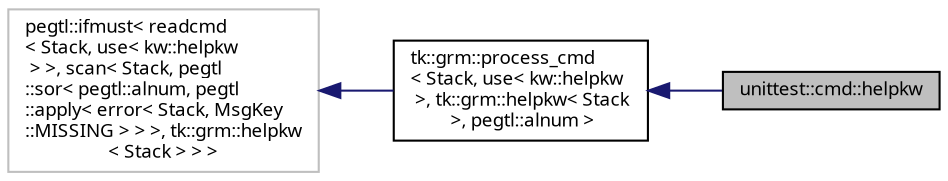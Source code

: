 digraph "unittest::cmd::helpkw"
{
 // INTERACTIVE_SVG=YES
  bgcolor="transparent";
  edge [fontname="sans-serif",fontsize="9",labelfontname="sans-serif",labelfontsize="9"];
  node [fontname="sans-serif",fontsize="9",shape=record];
  rankdir="LR";
  Node1 [label="unittest::cmd::helpkw",height=0.2,width=0.4,color="black", fillcolor="grey75", style="filled", fontcolor="black"];
  Node2 -> Node1 [dir="back",color="midnightblue",fontsize="9",style="solid",fontname="sans-serif"];
  Node2 [label="tk::grm::process_cmd\l\< Stack, use\< kw::helpkw\l \>, tk::grm::helpkw\< Stack\l \>, pegtl::alnum \>",height=0.2,width=0.4,color="black",URL="$structtk_1_1grm_1_1process__cmd.html"];
  Node3 -> Node2 [dir="back",color="midnightblue",fontsize="9",style="solid",fontname="sans-serif"];
  Node3 [label="pegtl::ifmust\< readcmd\l\< Stack, use\< kw::helpkw\l \> \>, scan\< Stack, pegtl\l::sor\< pegtl::alnum, pegtl\l::apply\< error\< Stack, MsgKey\l::MISSING \> \> \>, tk::grm::helpkw\l\< Stack \> \> \>",height=0.2,width=0.4,color="grey75"];
}
